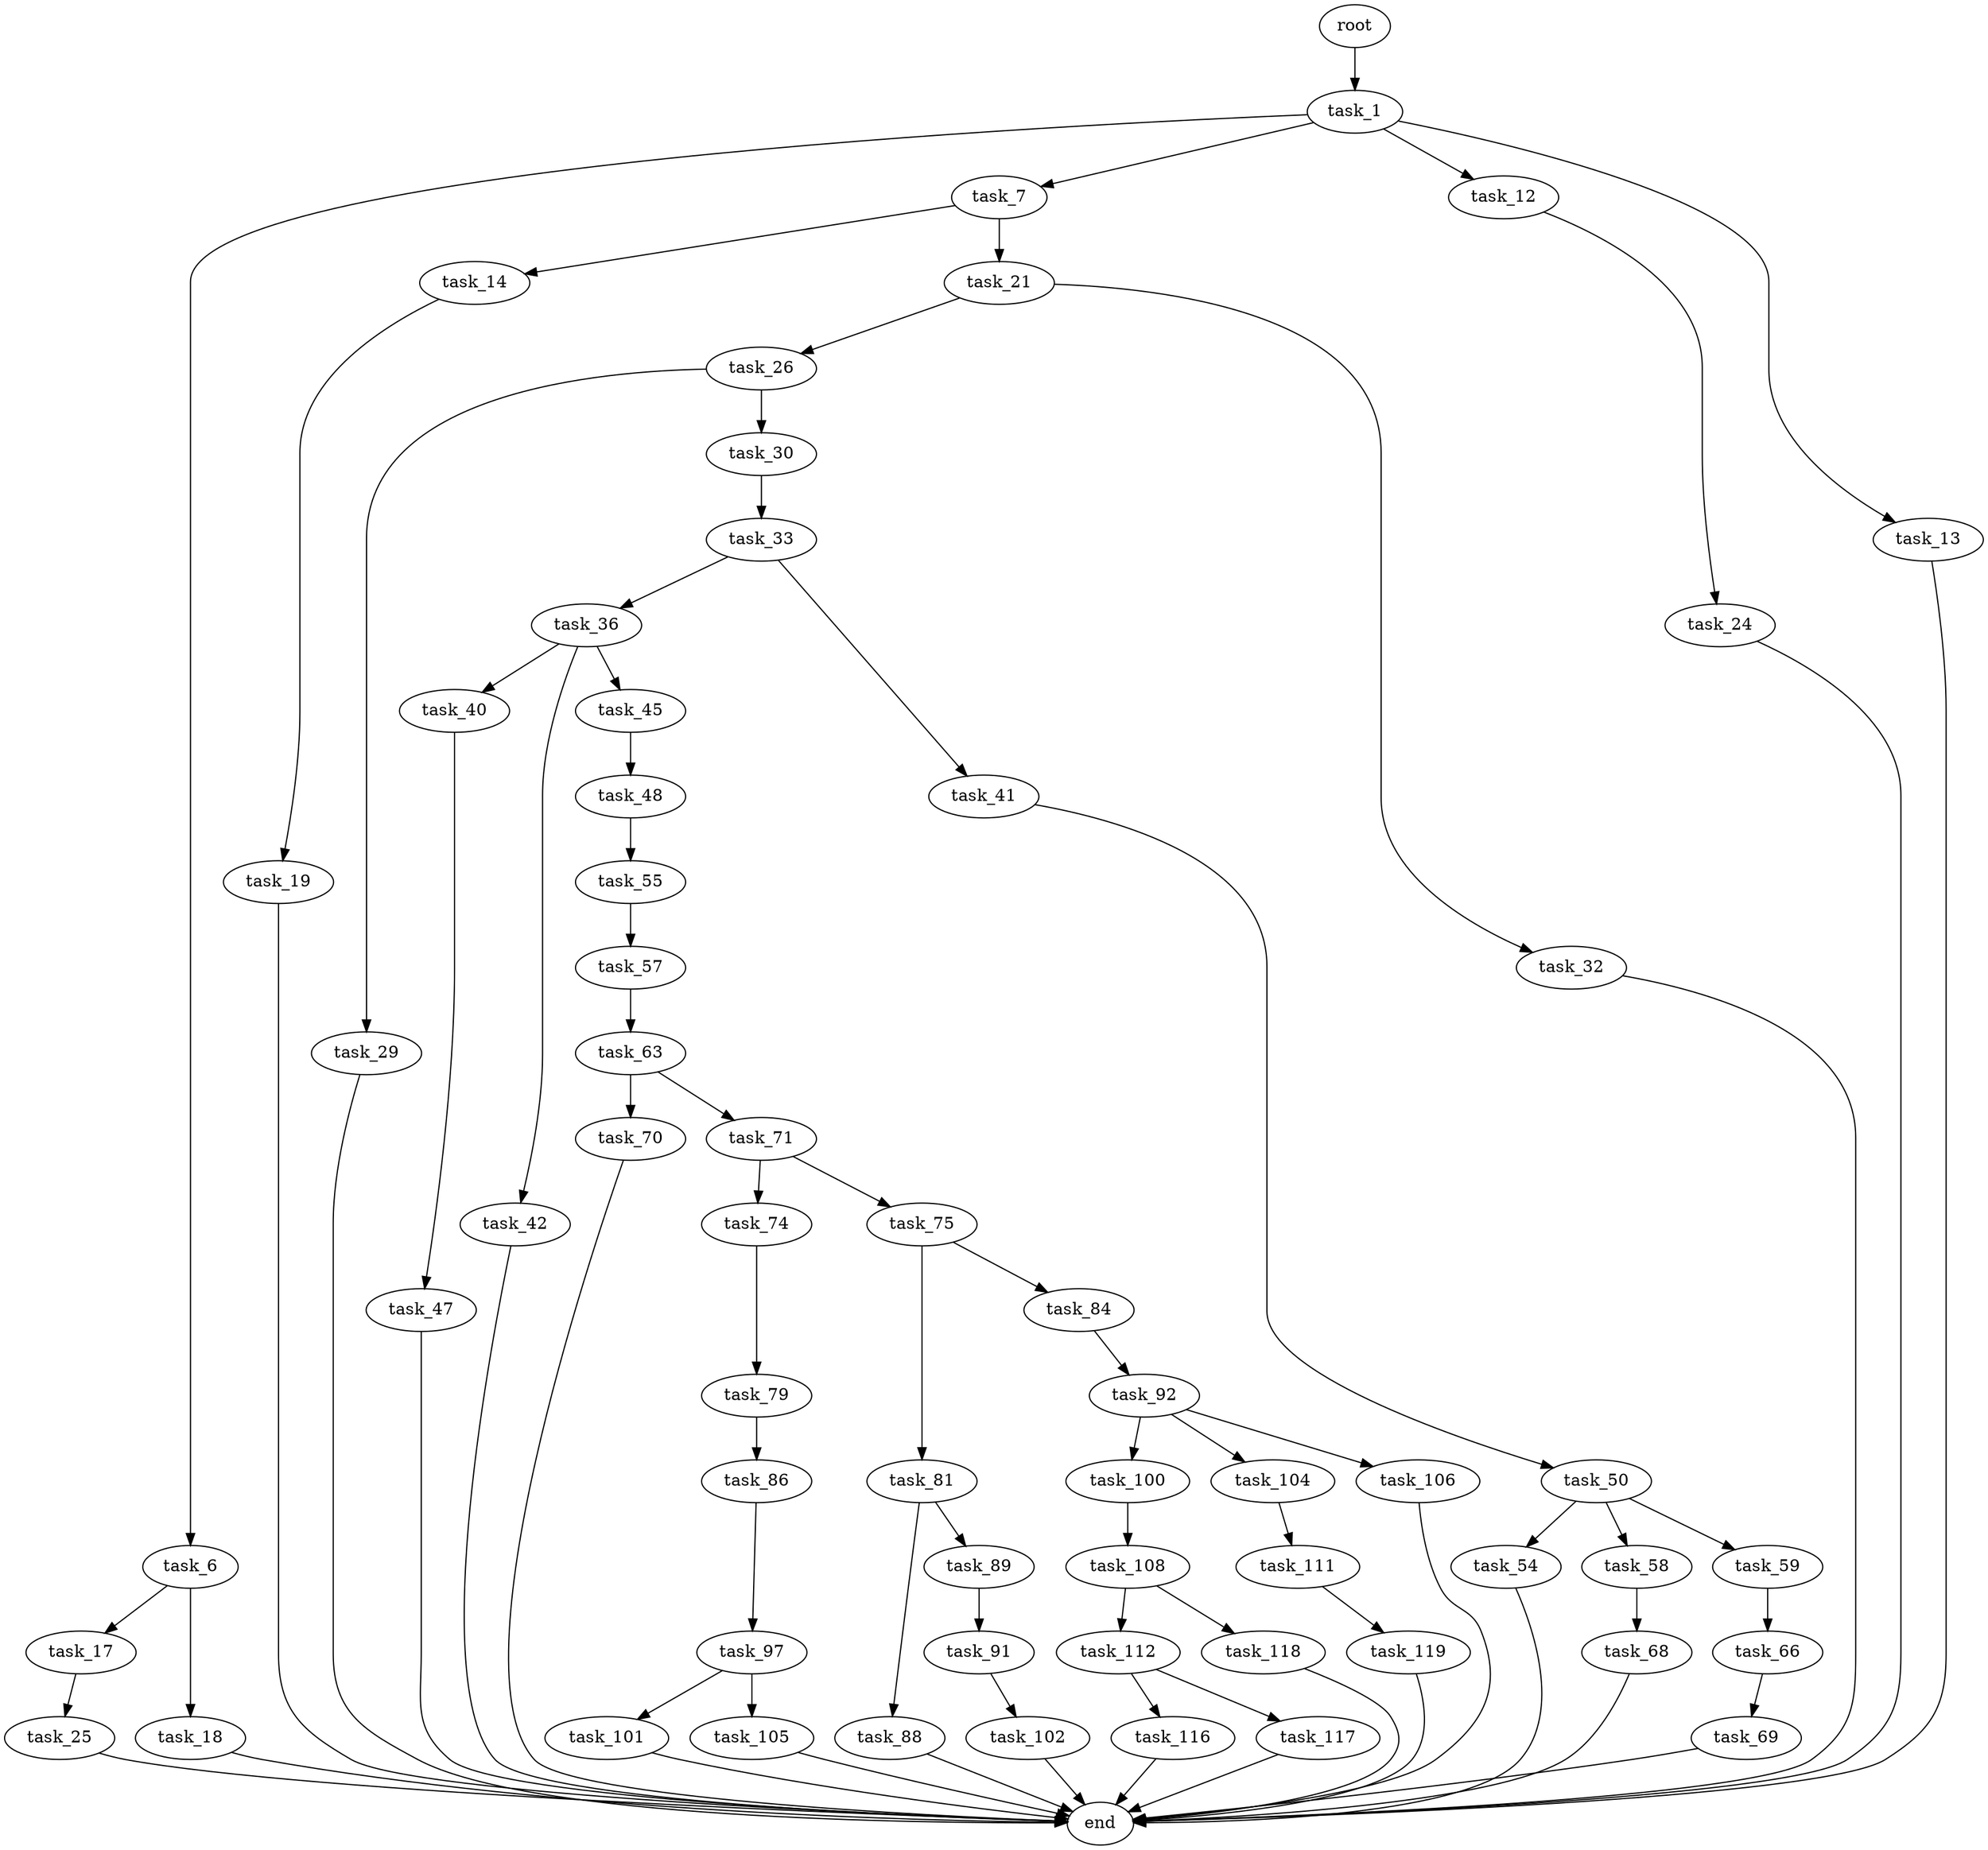 digraph G {
  root [size="0.000000"];
  task_1 [size="581541551073.000000"];
  task_6 [size="1073741824000.000000"];
  task_7 [size="368293445632.000000"];
  task_12 [size="368293445632.000000"];
  task_13 [size="1716160232.000000"];
  task_17 [size="549755813888.000000"];
  task_18 [size="387023443368.000000"];
  task_14 [size="28991029248.000000"];
  task_21 [size="27427521800.000000"];
  task_24 [size="4492051151.000000"];
  end [size="0.000000"];
  task_19 [size="23264717508.000000"];
  task_25 [size="14679549646.000000"];
  task_26 [size="368293445632.000000"];
  task_32 [size="28991029248.000000"];
  task_29 [size="782757789696.000000"];
  task_30 [size="231928233984.000000"];
  task_33 [size="9151463772.000000"];
  task_36 [size="134217728000.000000"];
  task_41 [size="2011307054.000000"];
  task_40 [size="4536154827.000000"];
  task_42 [size="4908278475.000000"];
  task_45 [size="68719476736.000000"];
  task_47 [size="1073741824000.000000"];
  task_50 [size="435591668.000000"];
  task_48 [size="8772491375.000000"];
  task_55 [size="849929870034.000000"];
  task_54 [size="663721513468.000000"];
  task_58 [size="68719476736.000000"];
  task_59 [size="82124735449.000000"];
  task_57 [size="241731493016.000000"];
  task_63 [size="23125673003.000000"];
  task_68 [size="851297069636.000000"];
  task_66 [size="20376814381.000000"];
  task_70 [size="1073741824000.000000"];
  task_71 [size="368293445632.000000"];
  task_69 [size="23353668888.000000"];
  task_74 [size="106652268695.000000"];
  task_75 [size="28991029248.000000"];
  task_79 [size="10576226228.000000"];
  task_81 [size="549755813888.000000"];
  task_84 [size="882419117684.000000"];
  task_86 [size="10113897570.000000"];
  task_88 [size="149895677411.000000"];
  task_89 [size="782757789696.000000"];
  task_92 [size="700351891509.000000"];
  task_97 [size="42058624556.000000"];
  task_91 [size="22295149863.000000"];
  task_102 [size="259671743658.000000"];
  task_100 [size="28459040211.000000"];
  task_104 [size="1355366270.000000"];
  task_106 [size="782757789696.000000"];
  task_101 [size="43077914060.000000"];
  task_105 [size="231928233984.000000"];
  task_108 [size="12154749966.000000"];
  task_111 [size="68719476736.000000"];
  task_112 [size="689788741397.000000"];
  task_118 [size="41243996856.000000"];
  task_119 [size="371343324184.000000"];
  task_116 [size="893447717638.000000"];
  task_117 [size="5622713240.000000"];

  root -> task_1 [size="1.000000"];
  task_1 -> task_6 [size="679477248.000000"];
  task_1 -> task_7 [size="679477248.000000"];
  task_1 -> task_12 [size="679477248.000000"];
  task_1 -> task_13 [size="679477248.000000"];
  task_6 -> task_17 [size="838860800.000000"];
  task_6 -> task_18 [size="838860800.000000"];
  task_7 -> task_14 [size="411041792.000000"];
  task_7 -> task_21 [size="411041792.000000"];
  task_12 -> task_24 [size="411041792.000000"];
  task_13 -> end [size="1.000000"];
  task_17 -> task_25 [size="536870912.000000"];
  task_18 -> end [size="1.000000"];
  task_14 -> task_19 [size="75497472.000000"];
  task_21 -> task_26 [size="33554432.000000"];
  task_21 -> task_32 [size="33554432.000000"];
  task_24 -> end [size="1.000000"];
  task_19 -> end [size="1.000000"];
  task_25 -> end [size="1.000000"];
  task_26 -> task_29 [size="411041792.000000"];
  task_26 -> task_30 [size="411041792.000000"];
  task_32 -> end [size="1.000000"];
  task_29 -> end [size="1.000000"];
  task_30 -> task_33 [size="301989888.000000"];
  task_33 -> task_36 [size="209715200.000000"];
  task_33 -> task_41 [size="209715200.000000"];
  task_36 -> task_40 [size="209715200.000000"];
  task_36 -> task_42 [size="209715200.000000"];
  task_36 -> task_45 [size="209715200.000000"];
  task_41 -> task_50 [size="209715200.000000"];
  task_40 -> task_47 [size="134217728.000000"];
  task_42 -> end [size="1.000000"];
  task_45 -> task_48 [size="134217728.000000"];
  task_47 -> end [size="1.000000"];
  task_50 -> task_54 [size="33554432.000000"];
  task_50 -> task_58 [size="33554432.000000"];
  task_50 -> task_59 [size="33554432.000000"];
  task_48 -> task_55 [size="411041792.000000"];
  task_55 -> task_57 [size="679477248.000000"];
  task_54 -> end [size="1.000000"];
  task_58 -> task_68 [size="134217728.000000"];
  task_59 -> task_66 [size="75497472.000000"];
  task_57 -> task_63 [size="536870912.000000"];
  task_63 -> task_70 [size="75497472.000000"];
  task_63 -> task_71 [size="75497472.000000"];
  task_68 -> end [size="1.000000"];
  task_66 -> task_69 [size="411041792.000000"];
  task_70 -> end [size="1.000000"];
  task_71 -> task_74 [size="411041792.000000"];
  task_71 -> task_75 [size="411041792.000000"];
  task_69 -> end [size="1.000000"];
  task_74 -> task_79 [size="75497472.000000"];
  task_75 -> task_81 [size="75497472.000000"];
  task_75 -> task_84 [size="75497472.000000"];
  task_79 -> task_86 [size="209715200.000000"];
  task_81 -> task_88 [size="536870912.000000"];
  task_81 -> task_89 [size="536870912.000000"];
  task_84 -> task_92 [size="536870912.000000"];
  task_86 -> task_97 [size="301989888.000000"];
  task_88 -> end [size="1.000000"];
  task_89 -> task_91 [size="679477248.000000"];
  task_92 -> task_100 [size="838860800.000000"];
  task_92 -> task_104 [size="838860800.000000"];
  task_92 -> task_106 [size="838860800.000000"];
  task_97 -> task_101 [size="33554432.000000"];
  task_97 -> task_105 [size="33554432.000000"];
  task_91 -> task_102 [size="33554432.000000"];
  task_102 -> end [size="1.000000"];
  task_100 -> task_108 [size="33554432.000000"];
  task_104 -> task_111 [size="33554432.000000"];
  task_106 -> end [size="1.000000"];
  task_101 -> end [size="1.000000"];
  task_105 -> end [size="1.000000"];
  task_108 -> task_112 [size="411041792.000000"];
  task_108 -> task_118 [size="411041792.000000"];
  task_111 -> task_119 [size="134217728.000000"];
  task_112 -> task_116 [size="679477248.000000"];
  task_112 -> task_117 [size="679477248.000000"];
  task_118 -> end [size="1.000000"];
  task_119 -> end [size="1.000000"];
  task_116 -> end [size="1.000000"];
  task_117 -> end [size="1.000000"];
}
